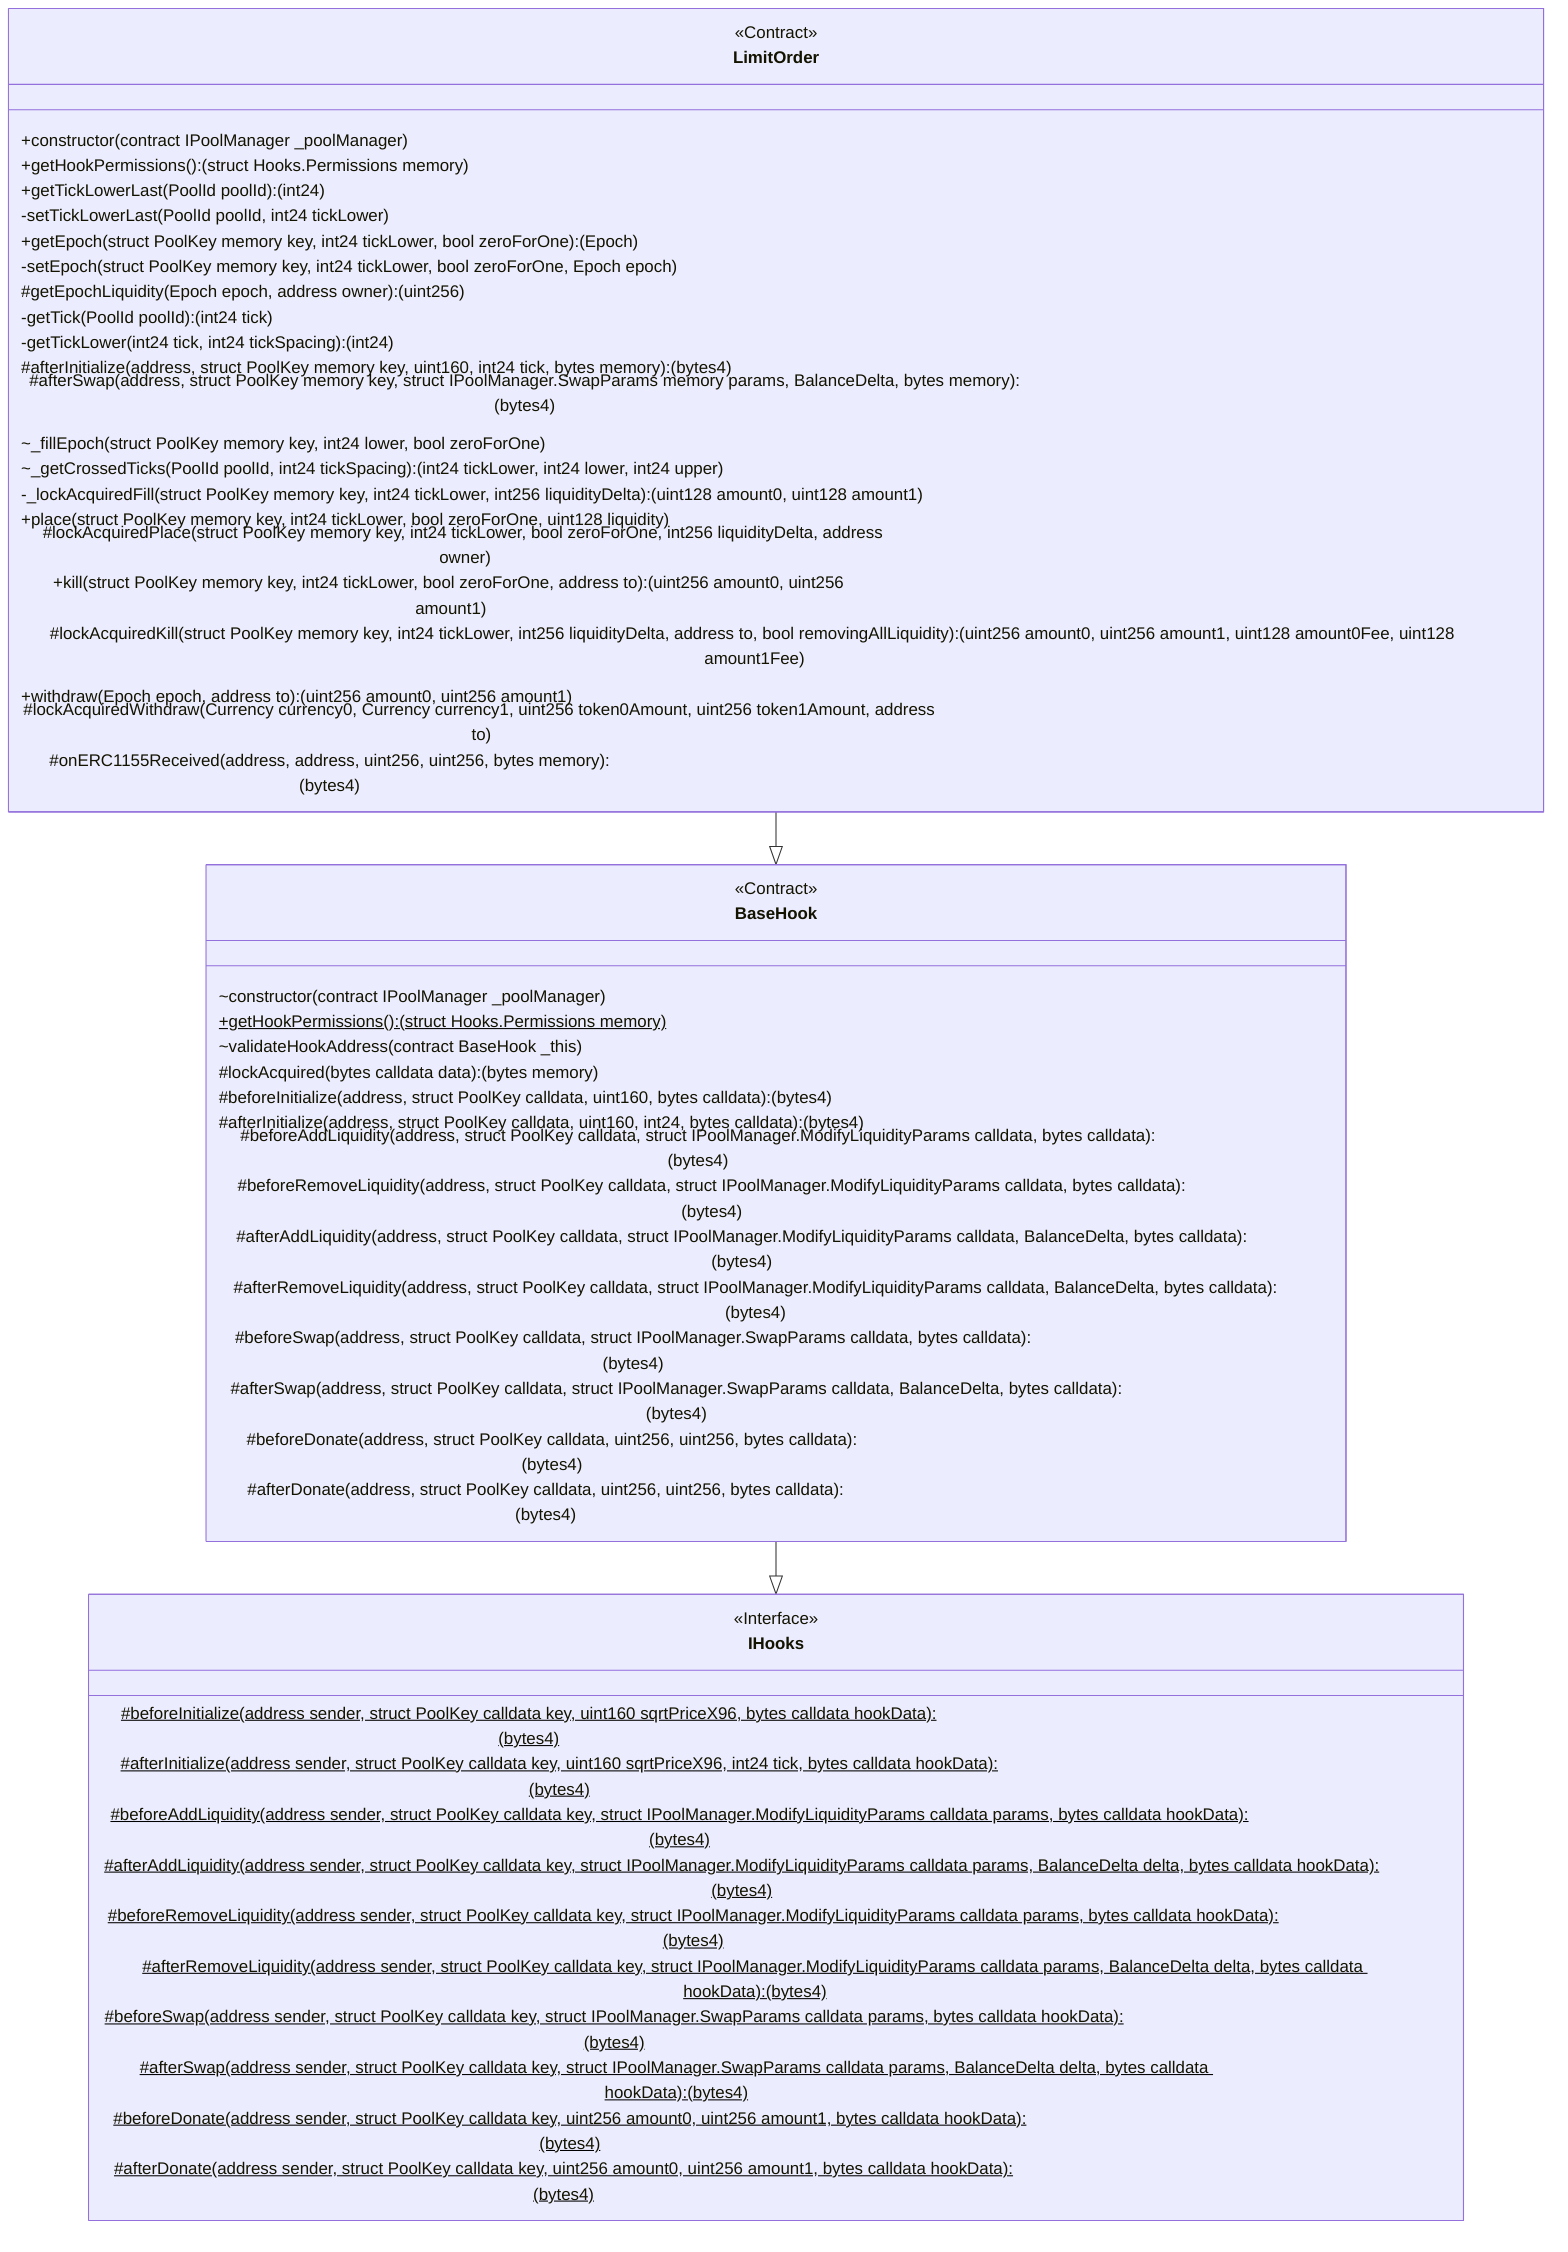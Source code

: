 classDiagram
  %% 1226:14044:90
  class LimitOrder {
    <<Contract>>
    +constructor(contract IPoolManager _poolManager)
    +getHookPermissions(): (struct Hooks.Permissions memory)
    +getTickLowerLast(PoolId poolId): (int24)
    -setTickLowerLast(PoolId poolId, int24 tickLower)
    +getEpoch(struct PoolKey memory key, int24 tickLower, bool zeroForOne): (Epoch)
    -setEpoch(struct PoolKey memory key, int24 tickLower, bool zeroForOne, Epoch epoch)
    #getEpochLiquidity(Epoch epoch, address owner): (uint256)
    -getTick(PoolId poolId): (int24 tick)
    -getTickLower(int24 tick, int24 tickSpacing): (int24)
    #afterInitialize(address, struct PoolKey memory key, uint160, int24 tick, bytes memory): (bytes4)
    #afterSwap(address, struct PoolKey memory key, struct IPoolManager.SwapParams memory params, BalanceDelta, bytes memory): (bytes4)
    ~_fillEpoch(struct PoolKey memory key, int24 lower, bool zeroForOne)
    ~_getCrossedTicks(PoolId poolId, int24 tickSpacing): (int24 tickLower, int24 lower, int24 upper)
    -_lockAcquiredFill(struct PoolKey memory key, int24 tickLower, int256 liquidityDelta): (uint128 amount0, uint128 amount1)
    +place(struct PoolKey memory key, int24 tickLower, bool zeroForOne, uint128 liquidity)
    #lockAcquiredPlace(struct PoolKey memory key, int24 tickLower, bool zeroForOne, int256 liquidityDelta, address owner)
    +kill(struct PoolKey memory key, int24 tickLower, bool zeroForOne, address to): (uint256 amount0, uint256 amount1)
    #lockAcquiredKill(struct PoolKey memory key, int24 tickLower, int256 liquidityDelta, address to, bool removingAllLiquidity): (uint256 amount0, uint256 amount1, uint128 amount0Fee, uint128 amount1Fee)
    +withdraw(Epoch epoch, address to): (uint256 amount0, uint256 amount1)
    #lockAcquiredWithdraw(Currency currency0, Currency currency1, uint256 token0Amount, uint256 token1Amount, address to)
    #onERC1155Received(address, address, uint256, uint256, bytes memory): (bytes4)
  }
  
  LimitOrder --|> BaseHook
  
  %% 414:3995:82
  class BaseHook {
    <<Contract>>
    ~constructor(contract IPoolManager _poolManager)
    +getHookPermissions(): (struct Hooks.Permissions memory)$
    ~validateHookAddress(contract BaseHook _this)
    #lockAcquired(bytes calldata data): (bytes memory)
    #beforeInitialize(address, struct PoolKey calldata, uint160, bytes calldata): (bytes4)
    #afterInitialize(address, struct PoolKey calldata, uint160, int24, bytes calldata): (bytes4)
    #beforeAddLiquidity(address, struct PoolKey calldata, struct IPoolManager.ModifyLiquidityParams calldata, bytes calldata): (bytes4)
    #beforeRemoveLiquidity(address, struct PoolKey calldata, struct IPoolManager.ModifyLiquidityParams calldata, bytes calldata): (bytes4)
    #afterAddLiquidity(address, struct PoolKey calldata, struct IPoolManager.ModifyLiquidityParams calldata, BalanceDelta, bytes calldata): (bytes4)
    #afterRemoveLiquidity(address, struct PoolKey calldata, struct IPoolManager.ModifyLiquidityParams calldata, BalanceDelta, bytes calldata): (bytes4)
    #beforeSwap(address, struct PoolKey calldata, struct IPoolManager.SwapParams calldata, bytes calldata): (bytes4)
    #afterSwap(address, struct PoolKey calldata, struct IPoolManager.SwapParams calldata, BalanceDelta, bytes calldata): (bytes4)
    #beforeDonate(address, struct PoolKey calldata, uint256, uint256, bytes calldata): (bytes4)
    #afterDonate(address, struct PoolKey calldata, uint256, uint256, bytes calldata): (bytes4)
  }
  
  BaseHook --|> IHooks
  
  %% 557:6414:58
  class IHooks {
    <<Interface>>
    #beforeInitialize(address sender, struct PoolKey calldata key, uint160 sqrtPriceX96, bytes calldata hookData): (bytes4)$
    #afterInitialize(address sender, struct PoolKey calldata key, uint160 sqrtPriceX96, int24 tick, bytes calldata hookData): (bytes4)$
    #beforeAddLiquidity(address sender, struct PoolKey calldata key, struct IPoolManager.ModifyLiquidityParams calldata params, bytes calldata hookData): (bytes4)$
    #afterAddLiquidity(address sender, struct PoolKey calldata key, struct IPoolManager.ModifyLiquidityParams calldata params, BalanceDelta delta, bytes calldata hookData): (bytes4)$
    #beforeRemoveLiquidity(address sender, struct PoolKey calldata key, struct IPoolManager.ModifyLiquidityParams calldata params, bytes calldata hookData): (bytes4)$
    #afterRemoveLiquidity(address sender, struct PoolKey calldata key, struct IPoolManager.ModifyLiquidityParams calldata params, BalanceDelta delta, bytes calldata hookData): (bytes4)$
    #beforeSwap(address sender, struct PoolKey calldata key, struct IPoolManager.SwapParams calldata params, bytes calldata hookData): (bytes4)$
    #afterSwap(address sender, struct PoolKey calldata key, struct IPoolManager.SwapParams calldata params, BalanceDelta delta, bytes calldata hookData): (bytes4)$
    #beforeDonate(address sender, struct PoolKey calldata key, uint256 amount0, uint256 amount1, bytes calldata hookData): (bytes4)$
    #afterDonate(address sender, struct PoolKey calldata key, uint256 amount0, uint256 amount1, bytes calldata hookData): (bytes4)$
  }